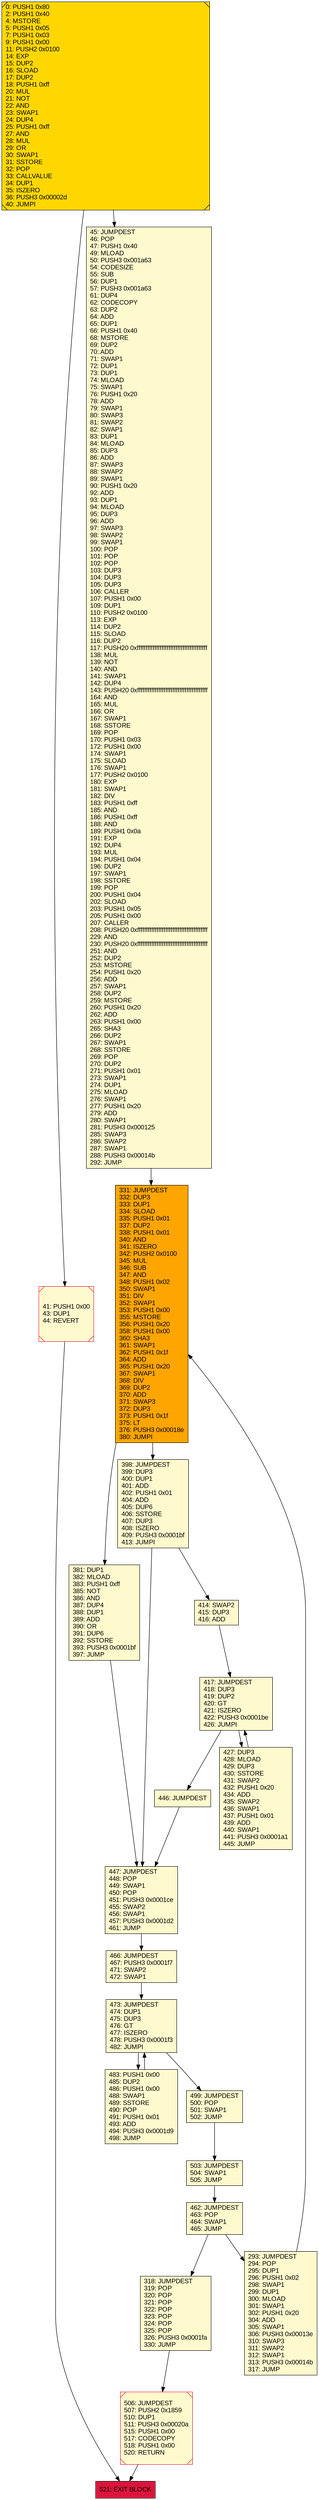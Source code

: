 digraph G {
bgcolor=transparent rankdir=UD;
node [shape=box style=filled color=black fillcolor=white fontname=arial fontcolor=black];
318 [label="318: JUMPDEST\l319: POP\l320: POP\l321: POP\l322: POP\l323: POP\l324: POP\l325: POP\l326: PUSH3 0x0001fa\l330: JUMP\l" fillcolor=lemonchiffon ];
503 [label="503: JUMPDEST\l504: SWAP1\l505: JUMP\l" fillcolor=lemonchiffon ];
499 [label="499: JUMPDEST\l500: POP\l501: SWAP1\l502: JUMP\l" fillcolor=lemonchiffon ];
417 [label="417: JUMPDEST\l418: DUP3\l419: DUP2\l420: GT\l421: ISZERO\l422: PUSH3 0x0001be\l426: JUMPI\l" fillcolor=lemonchiffon ];
331 [label="331: JUMPDEST\l332: DUP3\l333: DUP1\l334: SLOAD\l335: PUSH1 0x01\l337: DUP2\l338: PUSH1 0x01\l340: AND\l341: ISZERO\l342: PUSH2 0x0100\l345: MUL\l346: SUB\l347: AND\l348: PUSH1 0x02\l350: SWAP1\l351: DIV\l352: SWAP1\l353: PUSH1 0x00\l355: MSTORE\l356: PUSH1 0x20\l358: PUSH1 0x00\l360: SHA3\l361: SWAP1\l362: PUSH1 0x1f\l364: ADD\l365: PUSH1 0x20\l367: SWAP1\l368: DIV\l369: DUP2\l370: ADD\l371: SWAP3\l372: DUP3\l373: PUSH1 0x1f\l375: LT\l376: PUSH3 0x00018e\l380: JUMPI\l" fillcolor=orange ];
41 [label="41: PUSH1 0x00\l43: DUP1\l44: REVERT\l" fillcolor=lemonchiffon shape=Msquare color=crimson ];
521 [label="521: EXIT BLOCK\l" fillcolor=crimson ];
293 [label="293: JUMPDEST\l294: POP\l295: DUP1\l296: PUSH1 0x02\l298: SWAP1\l299: DUP1\l300: MLOAD\l301: SWAP1\l302: PUSH1 0x20\l304: ADD\l305: SWAP1\l306: PUSH3 0x00013e\l310: SWAP3\l311: SWAP2\l312: SWAP1\l313: PUSH3 0x00014b\l317: JUMP\l" fillcolor=lemonchiffon ];
447 [label="447: JUMPDEST\l448: POP\l449: SWAP1\l450: POP\l451: PUSH3 0x0001ce\l455: SWAP2\l456: SWAP1\l457: PUSH3 0x0001d2\l461: JUMP\l" fillcolor=lemonchiffon ];
483 [label="483: PUSH1 0x00\l485: DUP2\l486: PUSH1 0x00\l488: SWAP1\l489: SSTORE\l490: POP\l491: PUSH1 0x01\l493: ADD\l494: PUSH3 0x0001d9\l498: JUMP\l" fillcolor=lemonchiffon ];
381 [label="381: DUP1\l382: MLOAD\l383: PUSH1 0xff\l385: NOT\l386: AND\l387: DUP4\l388: DUP1\l389: ADD\l390: OR\l391: DUP6\l392: SSTORE\l393: PUSH3 0x0001bf\l397: JUMP\l" fillcolor=lemonchiffon ];
506 [label="506: JUMPDEST\l507: PUSH2 0x1859\l510: DUP1\l511: PUSH3 0x00020a\l515: PUSH1 0x00\l517: CODECOPY\l518: PUSH1 0x00\l520: RETURN\l" fillcolor=lemonchiffon shape=Msquare color=crimson ];
398 [label="398: JUMPDEST\l399: DUP3\l400: DUP1\l401: ADD\l402: PUSH1 0x01\l404: ADD\l405: DUP6\l406: SSTORE\l407: DUP3\l408: ISZERO\l409: PUSH3 0x0001bf\l413: JUMPI\l" fillcolor=lemonchiffon ];
466 [label="466: JUMPDEST\l467: PUSH3 0x0001f7\l471: SWAP2\l472: SWAP1\l" fillcolor=lemonchiffon ];
446 [label="446: JUMPDEST\l" fillcolor=lemonchiffon ];
0 [label="0: PUSH1 0x80\l2: PUSH1 0x40\l4: MSTORE\l5: PUSH1 0x05\l7: PUSH1 0x03\l9: PUSH1 0x00\l11: PUSH2 0x0100\l14: EXP\l15: DUP2\l16: SLOAD\l17: DUP2\l18: PUSH1 0xff\l20: MUL\l21: NOT\l22: AND\l23: SWAP1\l24: DUP4\l25: PUSH1 0xff\l27: AND\l28: MUL\l29: OR\l30: SWAP1\l31: SSTORE\l32: POP\l33: CALLVALUE\l34: DUP1\l35: ISZERO\l36: PUSH3 0x00002d\l40: JUMPI\l" fillcolor=lemonchiffon shape=Msquare fillcolor=gold ];
427 [label="427: DUP3\l428: MLOAD\l429: DUP3\l430: SSTORE\l431: SWAP2\l432: PUSH1 0x20\l434: ADD\l435: SWAP2\l436: SWAP1\l437: PUSH1 0x01\l439: ADD\l440: SWAP1\l441: PUSH3 0x0001a1\l445: JUMP\l" fillcolor=lemonchiffon ];
45 [label="45: JUMPDEST\l46: POP\l47: PUSH1 0x40\l49: MLOAD\l50: PUSH3 0x001a63\l54: CODESIZE\l55: SUB\l56: DUP1\l57: PUSH3 0x001a63\l61: DUP4\l62: CODECOPY\l63: DUP2\l64: ADD\l65: DUP1\l66: PUSH1 0x40\l68: MSTORE\l69: DUP2\l70: ADD\l71: SWAP1\l72: DUP1\l73: DUP1\l74: MLOAD\l75: SWAP1\l76: PUSH1 0x20\l78: ADD\l79: SWAP1\l80: SWAP3\l81: SWAP2\l82: SWAP1\l83: DUP1\l84: MLOAD\l85: DUP3\l86: ADD\l87: SWAP3\l88: SWAP2\l89: SWAP1\l90: PUSH1 0x20\l92: ADD\l93: DUP1\l94: MLOAD\l95: DUP3\l96: ADD\l97: SWAP3\l98: SWAP2\l99: SWAP1\l100: POP\l101: POP\l102: POP\l103: DUP3\l104: DUP3\l105: DUP3\l106: CALLER\l107: PUSH1 0x00\l109: DUP1\l110: PUSH2 0x0100\l113: EXP\l114: DUP2\l115: SLOAD\l116: DUP2\l117: PUSH20 0xffffffffffffffffffffffffffffffffffffffff\l138: MUL\l139: NOT\l140: AND\l141: SWAP1\l142: DUP4\l143: PUSH20 0xffffffffffffffffffffffffffffffffffffffff\l164: AND\l165: MUL\l166: OR\l167: SWAP1\l168: SSTORE\l169: POP\l170: PUSH1 0x03\l172: PUSH1 0x00\l174: SWAP1\l175: SLOAD\l176: SWAP1\l177: PUSH2 0x0100\l180: EXP\l181: SWAP1\l182: DIV\l183: PUSH1 0xff\l185: AND\l186: PUSH1 0xff\l188: AND\l189: PUSH1 0x0a\l191: EXP\l192: DUP4\l193: MUL\l194: PUSH1 0x04\l196: DUP2\l197: SWAP1\l198: SSTORE\l199: POP\l200: PUSH1 0x04\l202: SLOAD\l203: PUSH1 0x05\l205: PUSH1 0x00\l207: CALLER\l208: PUSH20 0xffffffffffffffffffffffffffffffffffffffff\l229: AND\l230: PUSH20 0xffffffffffffffffffffffffffffffffffffffff\l251: AND\l252: DUP2\l253: MSTORE\l254: PUSH1 0x20\l256: ADD\l257: SWAP1\l258: DUP2\l259: MSTORE\l260: PUSH1 0x20\l262: ADD\l263: PUSH1 0x00\l265: SHA3\l266: DUP2\l267: SWAP1\l268: SSTORE\l269: POP\l270: DUP2\l271: PUSH1 0x01\l273: SWAP1\l274: DUP1\l275: MLOAD\l276: SWAP1\l277: PUSH1 0x20\l279: ADD\l280: SWAP1\l281: PUSH3 0x000125\l285: SWAP3\l286: SWAP2\l287: SWAP1\l288: PUSH3 0x00014b\l292: JUMP\l" fillcolor=lemonchiffon ];
414 [label="414: SWAP2\l415: DUP3\l416: ADD\l" fillcolor=lemonchiffon ];
473 [label="473: JUMPDEST\l474: DUP1\l475: DUP3\l476: GT\l477: ISZERO\l478: PUSH3 0x0001f3\l482: JUMPI\l" fillcolor=lemonchiffon ];
462 [label="462: JUMPDEST\l463: POP\l464: SWAP1\l465: JUMP\l" fillcolor=lemonchiffon ];
41 -> 521;
293 -> 331;
398 -> 414;
466 -> 473;
318 -> 506;
331 -> 398;
462 -> 293;
331 -> 381;
417 -> 446;
503 -> 462;
0 -> 41;
446 -> 447;
499 -> 503;
0 -> 45;
473 -> 483;
483 -> 473;
414 -> 417;
506 -> 521;
398 -> 447;
447 -> 466;
462 -> 318;
45 -> 331;
417 -> 427;
427 -> 417;
473 -> 499;
381 -> 447;
}
